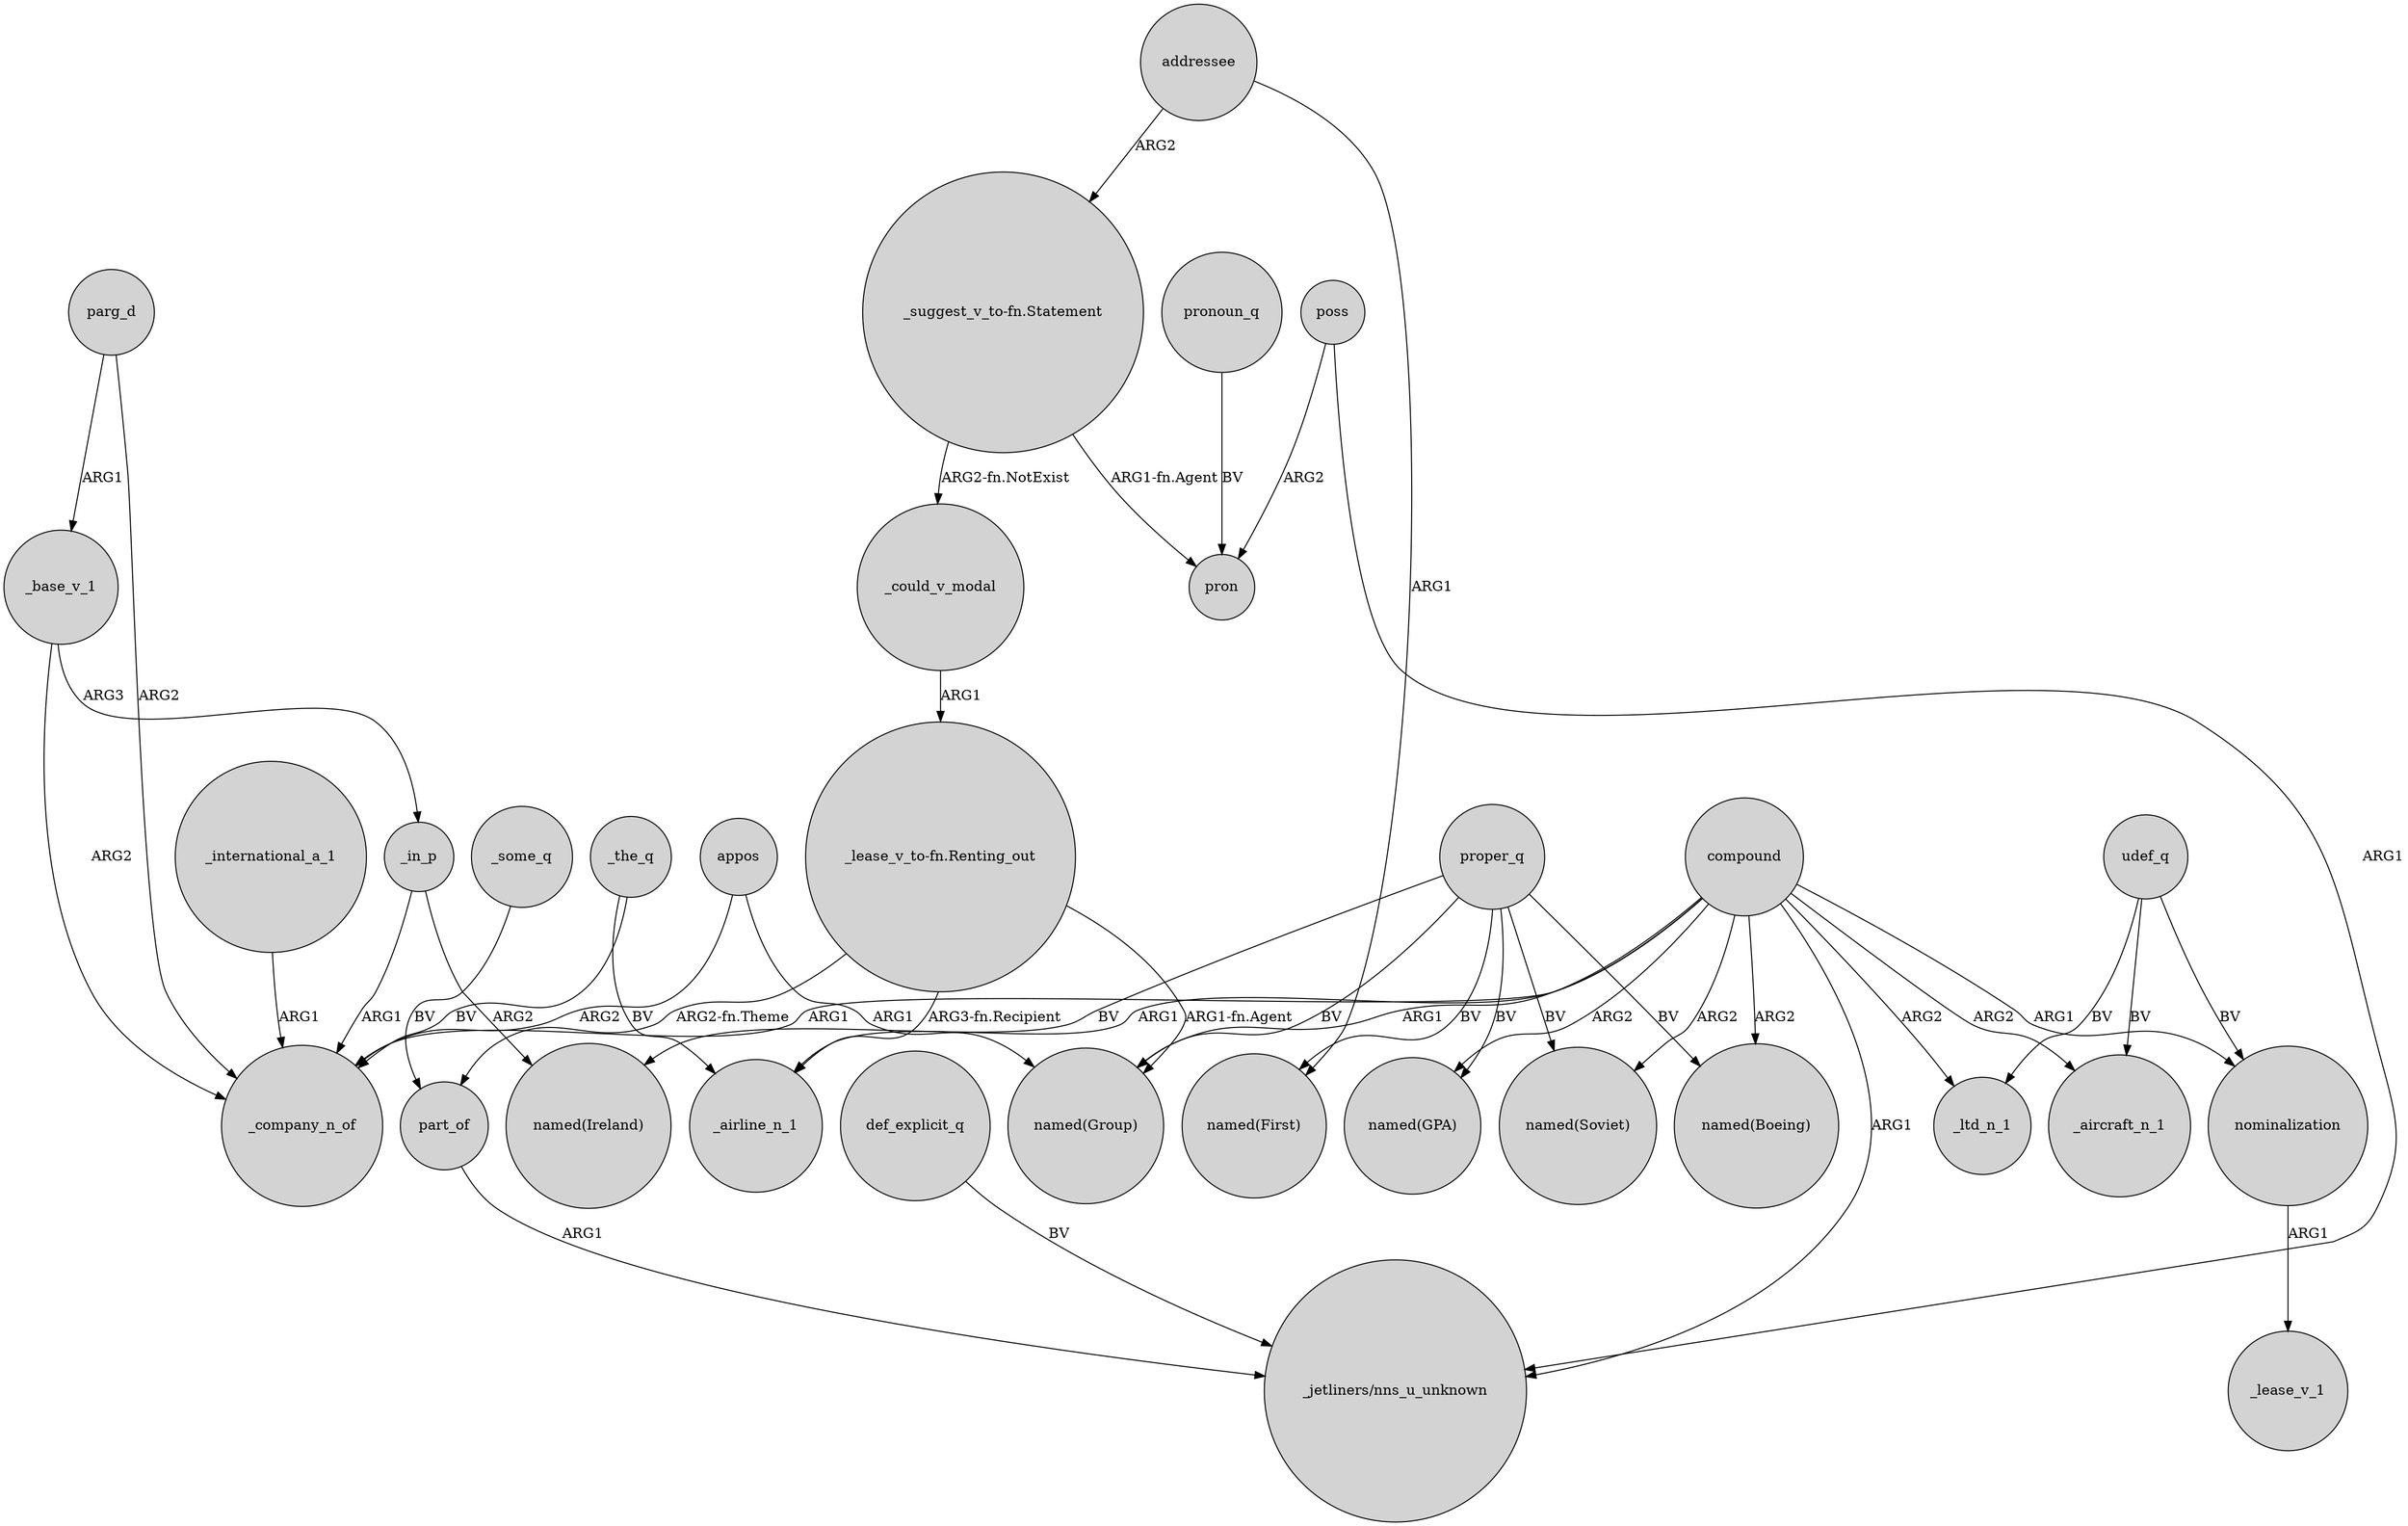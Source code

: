 digraph {
	node [shape=circle style=filled]
	proper_q -> "named(Ireland)" [label=BV]
	"_suggest_v_to-fn.Statement" -> pron [label="ARG1-fn.Agent"]
	_in_p -> "named(Ireland)" [label=ARG2]
	_base_v_1 -> _company_n_of [label=ARG2]
	poss -> pron [label=ARG2]
	"_lease_v_to-fn.Renting_out" -> "named(Group)" [label="ARG1-fn.Agent"]
	proper_q -> "named(First)" [label=BV]
	"_lease_v_to-fn.Renting_out" -> part_of [label="ARG2-fn.Theme"]
	def_explicit_q -> "_jetliners/nns_u_unknown" [label=BV]
	proper_q -> "named(Boeing)" [label=BV]
	proper_q -> "named(Soviet)" [label=BV]
	_the_q -> _company_n_of [label=BV]
	"_suggest_v_to-fn.Statement" -> _could_v_modal [label="ARG2-fn.NotExist"]
	compound -> "named(Group)" [label=ARG1]
	udef_q -> _aircraft_n_1 [label=BV]
	_some_q -> part_of [label=BV]
	compound -> _company_n_of [label=ARG1]
	pronoun_q -> pron [label=BV]
	addressee -> "_suggest_v_to-fn.Statement" [label=ARG2]
	"_lease_v_to-fn.Renting_out" -> _airline_n_1 [label="ARG3-fn.Recipient"]
	appos -> "named(Group)" [label=ARG1]
	_the_q -> _airline_n_1 [label=BV]
	appos -> _company_n_of [label=ARG2]
	parg_d -> _company_n_of [label=ARG2]
	_base_v_1 -> _in_p [label=ARG3]
	poss -> "_jetliners/nns_u_unknown" [label=ARG1]
	_international_a_1 -> _company_n_of [label=ARG1]
	compound -> "named(Soviet)" [label=ARG2]
	udef_q -> nominalization [label=BV]
	_could_v_modal -> "_lease_v_to-fn.Renting_out" [label=ARG1]
	compound -> _airline_n_1 [label=ARG1]
	proper_q -> "named(GPA)" [label=BV]
	compound -> _ltd_n_1 [label=ARG2]
	part_of -> "_jetliners/nns_u_unknown" [label=ARG1]
	compound -> "_jetliners/nns_u_unknown" [label=ARG1]
	addressee -> "named(First)" [label=ARG1]
	parg_d -> _base_v_1 [label=ARG1]
	compound -> _aircraft_n_1 [label=ARG2]
	proper_q -> "named(Group)" [label=BV]
	compound -> "named(GPA)" [label=ARG2]
	compound -> "named(Boeing)" [label=ARG2]
	nominalization -> _lease_v_1 [label=ARG1]
	udef_q -> _ltd_n_1 [label=BV]
	compound -> nominalization [label=ARG1]
	_in_p -> _company_n_of [label=ARG1]
}
